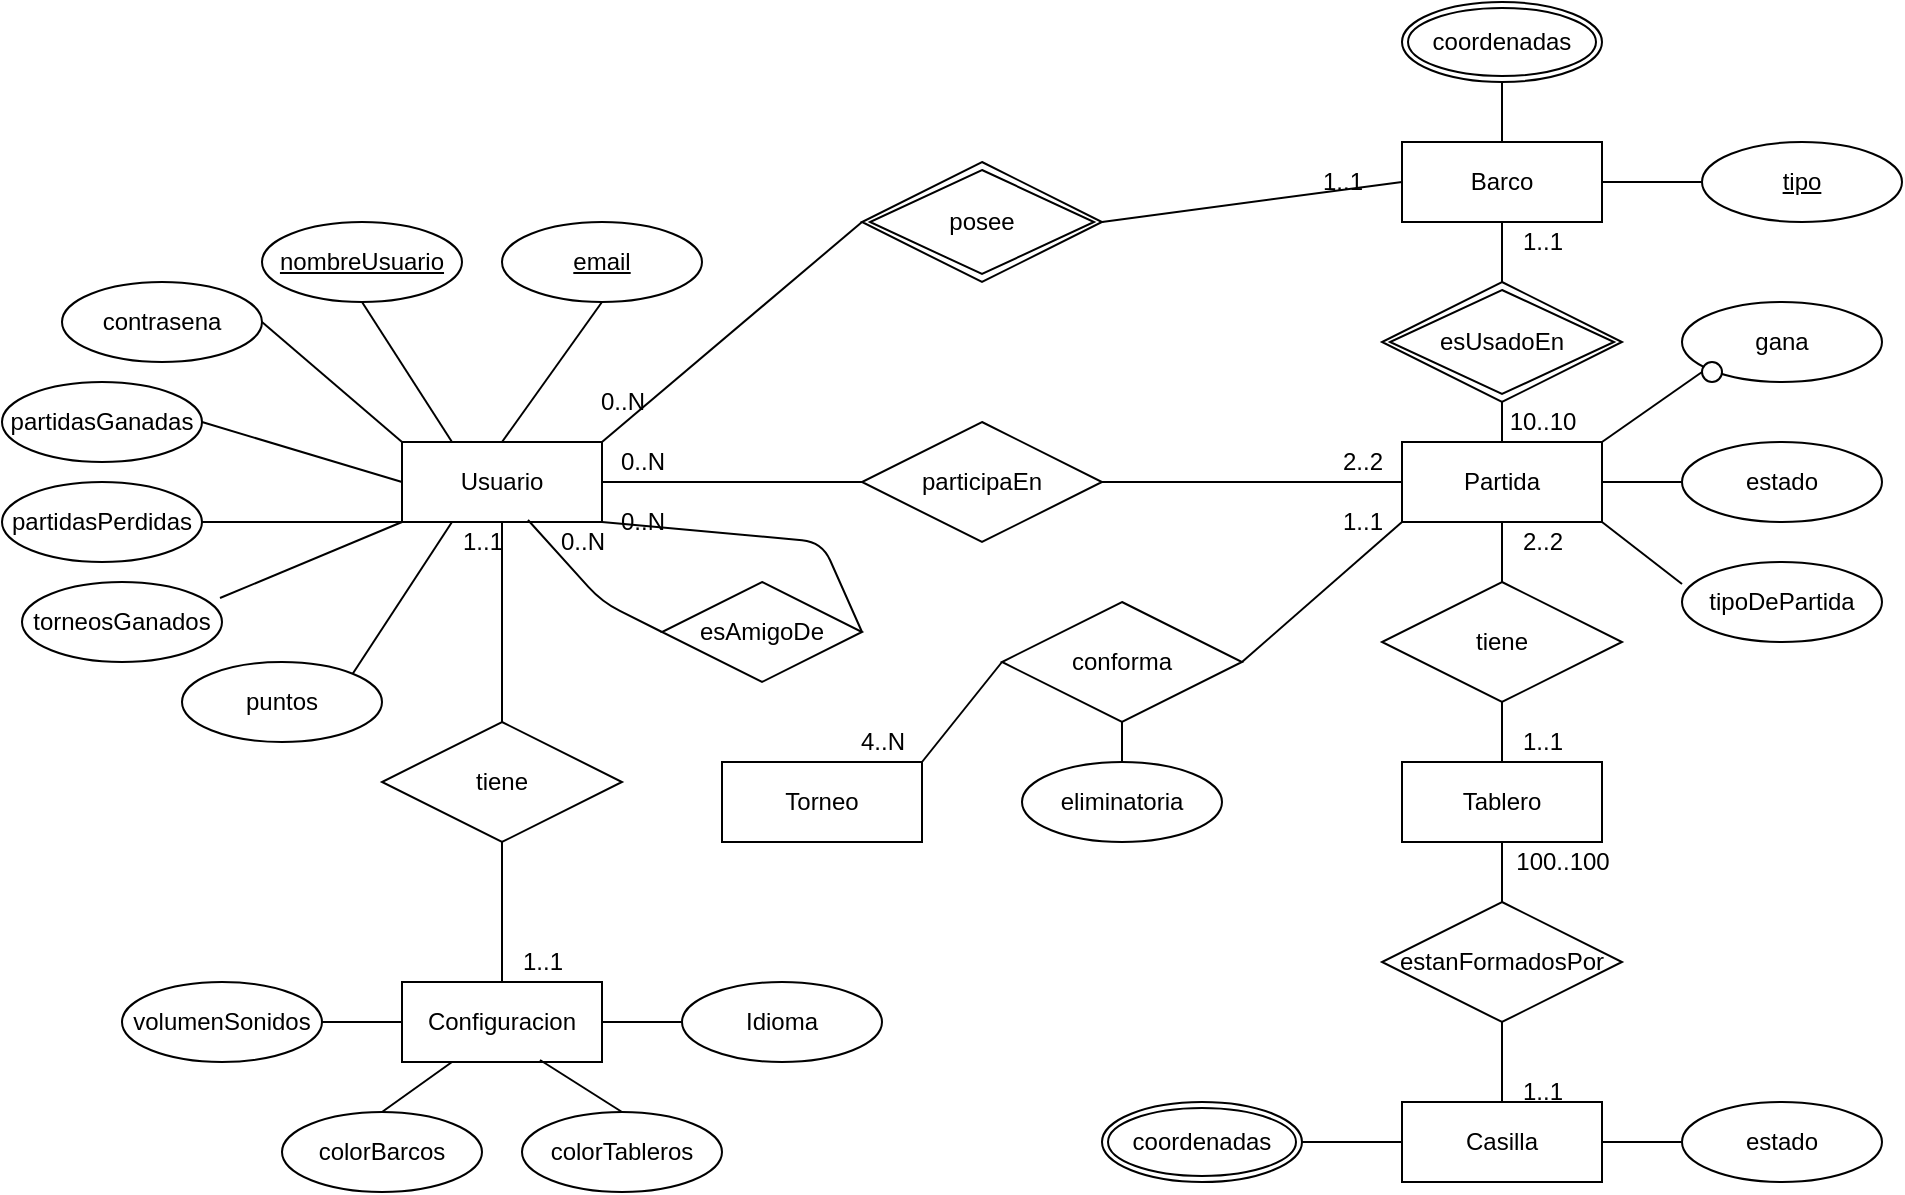 <mxfile version="14.5.4" type="google"><diagram id="XSsufIvcQU31pY1vZxGx" name="Page-1"><mxGraphModel dx="2177" dy="1973" grid="1" gridSize="10" guides="1" tooltips="1" connect="1" arrows="1" fold="1" page="1" pageScale="1" pageWidth="827" pageHeight="1169" math="0" shadow="0"><root><mxCell id="0"/><mxCell id="1" parent="0"/><mxCell id="L7bA6KsuTwxQdfNRV2Gz-2" value="Usuario" style="whiteSpace=wrap;html=1;align=center;" vertex="1" parent="1"><mxGeometry x="130" y="210" width="100" height="40" as="geometry"/></mxCell><mxCell id="L7bA6KsuTwxQdfNRV2Gz-3" value="Partida" style="whiteSpace=wrap;html=1;align=center;" vertex="1" parent="1"><mxGeometry x="630" y="210" width="100" height="40" as="geometry"/></mxCell><mxCell id="L7bA6KsuTwxQdfNRV2Gz-4" value="Tablero" style="whiteSpace=wrap;html=1;align=center;" vertex="1" parent="1"><mxGeometry x="630" y="370" width="100" height="40" as="geometry"/></mxCell><mxCell id="L7bA6KsuTwxQdfNRV2Gz-5" value="Barco" style="whiteSpace=wrap;html=1;align=center;" vertex="1" parent="1"><mxGeometry x="630" y="60" width="100" height="40" as="geometry"/></mxCell><mxCell id="L7bA6KsuTwxQdfNRV2Gz-6" value="&lt;u&gt;nombreUsuario&lt;/u&gt;" style="ellipse;whiteSpace=wrap;html=1;align=center;" vertex="1" parent="1"><mxGeometry x="60" y="100" width="100" height="40" as="geometry"/></mxCell><mxCell id="L7bA6KsuTwxQdfNRV2Gz-7" value="&lt;u&gt;email&lt;/u&gt;" style="ellipse;whiteSpace=wrap;html=1;align=center;" vertex="1" parent="1"><mxGeometry x="180" y="100" width="100" height="40" as="geometry"/></mxCell><mxCell id="L7bA6KsuTwxQdfNRV2Gz-8" value="contrasena" style="ellipse;whiteSpace=wrap;html=1;align=center;" vertex="1" parent="1"><mxGeometry x="-40" y="130" width="100" height="40" as="geometry"/></mxCell><mxCell id="L7bA6KsuTwxQdfNRV2Gz-9" value="partidasGanadas" style="ellipse;whiteSpace=wrap;html=1;align=center;" vertex="1" parent="1"><mxGeometry x="-70" y="180" width="100" height="40" as="geometry"/></mxCell><mxCell id="L7bA6KsuTwxQdfNRV2Gz-10" value="partidasPerdidas" style="ellipse;whiteSpace=wrap;html=1;align=center;" vertex="1" parent="1"><mxGeometry x="-70" y="230" width="100" height="40" as="geometry"/></mxCell><mxCell id="L7bA6KsuTwxQdfNRV2Gz-11" value="puntos" style="ellipse;whiteSpace=wrap;html=1;align=center;" vertex="1" parent="1"><mxGeometry x="20" y="320" width="100" height="40" as="geometry"/></mxCell><mxCell id="L7bA6KsuTwxQdfNRV2Gz-12" value="Torneo" style="whiteSpace=wrap;html=1;align=center;" vertex="1" parent="1"><mxGeometry x="290" y="370" width="100" height="40" as="geometry"/></mxCell><mxCell id="L7bA6KsuTwxQdfNRV2Gz-13" value="conforma" style="shape=rhombus;perimeter=rhombusPerimeter;whiteSpace=wrap;html=1;align=center;" vertex="1" parent="1"><mxGeometry x="430" y="290" width="120" height="60" as="geometry"/></mxCell><mxCell id="L7bA6KsuTwxQdfNRV2Gz-14" value="eliminatoria" style="ellipse;whiteSpace=wrap;html=1;align=center;" vertex="1" parent="1"><mxGeometry x="440" y="370" width="100" height="40" as="geometry"/></mxCell><mxCell id="L7bA6KsuTwxQdfNRV2Gz-15" value="esAmigoDe" style="shape=rhombus;perimeter=rhombusPerimeter;whiteSpace=wrap;html=1;align=center;" vertex="1" parent="1"><mxGeometry x="260" y="280" width="100" height="50" as="geometry"/></mxCell><mxCell id="L7bA6KsuTwxQdfNRV2Gz-16" value="Casilla" style="whiteSpace=wrap;html=1;align=center;" vertex="1" parent="1"><mxGeometry x="630" y="540" width="100" height="40" as="geometry"/></mxCell><mxCell id="L7bA6KsuTwxQdfNRV2Gz-17" value="participaEn" style="shape=rhombus;perimeter=rhombusPerimeter;whiteSpace=wrap;html=1;align=center;" vertex="1" parent="1"><mxGeometry x="360" y="200" width="120" height="60" as="geometry"/></mxCell><mxCell id="L7bA6KsuTwxQdfNRV2Gz-19" value="esUsadoEn" style="shape=rhombus;double=1;perimeter=rhombusPerimeter;whiteSpace=wrap;html=1;align=center;" vertex="1" parent="1"><mxGeometry x="620" y="130" width="120" height="60" as="geometry"/></mxCell><mxCell id="L7bA6KsuTwxQdfNRV2Gz-20" value="posee" style="shape=rhombus;double=1;perimeter=rhombusPerimeter;whiteSpace=wrap;html=1;align=center;" vertex="1" parent="1"><mxGeometry x="360" y="70" width="120" height="60" as="geometry"/></mxCell><mxCell id="L7bA6KsuTwxQdfNRV2Gz-22" value="estado" style="ellipse;whiteSpace=wrap;html=1;align=center;" vertex="1" parent="1"><mxGeometry x="770" y="210" width="100" height="40" as="geometry"/></mxCell><mxCell id="L7bA6KsuTwxQdfNRV2Gz-23" value="Configuracion" style="whiteSpace=wrap;html=1;align=center;" vertex="1" parent="1"><mxGeometry x="130" y="480" width="100" height="40" as="geometry"/></mxCell><mxCell id="L7bA6KsuTwxQdfNRV2Gz-24" value="tiene" style="shape=rhombus;perimeter=rhombusPerimeter;whiteSpace=wrap;html=1;align=center;" vertex="1" parent="1"><mxGeometry x="120" y="350" width="120" height="60" as="geometry"/></mxCell><mxCell id="L7bA6KsuTwxQdfNRV2Gz-25" value="colorBarcos" style="ellipse;whiteSpace=wrap;html=1;align=center;" vertex="1" parent="1"><mxGeometry x="70" y="545" width="100" height="40" as="geometry"/></mxCell><mxCell id="L7bA6KsuTwxQdfNRV2Gz-26" value="volumenSonidos" style="ellipse;whiteSpace=wrap;html=1;align=center;" vertex="1" parent="1"><mxGeometry x="-10" y="480" width="100" height="40" as="geometry"/></mxCell><mxCell id="L7bA6KsuTwxQdfNRV2Gz-27" value="colorTableros" style="ellipse;whiteSpace=wrap;html=1;align=center;" vertex="1" parent="1"><mxGeometry x="190" y="545" width="100" height="40" as="geometry"/></mxCell><mxCell id="L7bA6KsuTwxQdfNRV2Gz-28" value="Idioma" style="ellipse;whiteSpace=wrap;html=1;align=center;" vertex="1" parent="1"><mxGeometry x="270" y="480" width="100" height="40" as="geometry"/></mxCell><mxCell id="L7bA6KsuTwxQdfNRV2Gz-29" value="tiene" style="shape=rhombus;perimeter=rhombusPerimeter;whiteSpace=wrap;html=1;align=center;" vertex="1" parent="1"><mxGeometry x="620" y="280" width="120" height="60" as="geometry"/></mxCell><mxCell id="L7bA6KsuTwxQdfNRV2Gz-30" value="estanFormadosPor" style="shape=rhombus;perimeter=rhombusPerimeter;whiteSpace=wrap;html=1;align=center;" vertex="1" parent="1"><mxGeometry x="620" y="440" width="120" height="60" as="geometry"/></mxCell><mxCell id="L7bA6KsuTwxQdfNRV2Gz-31" value="" style="endArrow=none;html=1;exitX=1;exitY=0;exitDx=0;exitDy=0;entryX=0.25;entryY=1;entryDx=0;entryDy=0;" edge="1" parent="1" source="L7bA6KsuTwxQdfNRV2Gz-11" target="L7bA6KsuTwxQdfNRV2Gz-2"><mxGeometry width="50" height="50" relative="1" as="geometry"><mxPoint x="390" y="440" as="sourcePoint"/><mxPoint x="440" y="390" as="targetPoint"/></mxGeometry></mxCell><mxCell id="L7bA6KsuTwxQdfNRV2Gz-32" value="" style="endArrow=none;html=1;exitX=1;exitY=0.5;exitDx=0;exitDy=0;entryX=0;entryY=1;entryDx=0;entryDy=0;" edge="1" parent="1" source="L7bA6KsuTwxQdfNRV2Gz-10" target="L7bA6KsuTwxQdfNRV2Gz-2"><mxGeometry width="50" height="50" relative="1" as="geometry"><mxPoint x="115.355" y="335.858" as="sourcePoint"/><mxPoint x="165" y="260" as="targetPoint"/></mxGeometry></mxCell><mxCell id="L7bA6KsuTwxQdfNRV2Gz-33" value="" style="endArrow=none;html=1;exitX=1;exitY=0.5;exitDx=0;exitDy=0;entryX=0;entryY=0.5;entryDx=0;entryDy=0;" edge="1" parent="1" source="L7bA6KsuTwxQdfNRV2Gz-9" target="L7bA6KsuTwxQdfNRV2Gz-2"><mxGeometry width="50" height="50" relative="1" as="geometry"><mxPoint x="100" y="295" as="sourcePoint"/><mxPoint x="140" y="260" as="targetPoint"/></mxGeometry></mxCell><mxCell id="L7bA6KsuTwxQdfNRV2Gz-34" value="" style="endArrow=none;html=1;exitX=1;exitY=0.5;exitDx=0;exitDy=0;entryX=0;entryY=0;entryDx=0;entryDy=0;" edge="1" parent="1" source="L7bA6KsuTwxQdfNRV2Gz-8" target="L7bA6KsuTwxQdfNRV2Gz-2"><mxGeometry width="50" height="50" relative="1" as="geometry"><mxPoint x="100" y="240" as="sourcePoint"/><mxPoint x="140" y="240" as="targetPoint"/></mxGeometry></mxCell><mxCell id="L7bA6KsuTwxQdfNRV2Gz-35" value="" style="endArrow=none;html=1;exitX=0.5;exitY=1;exitDx=0;exitDy=0;entryX=0.25;entryY=0;entryDx=0;entryDy=0;" edge="1" parent="1" source="L7bA6KsuTwxQdfNRV2Gz-6" target="L7bA6KsuTwxQdfNRV2Gz-2"><mxGeometry width="50" height="50" relative="1" as="geometry"><mxPoint x="100" y="180" as="sourcePoint"/><mxPoint x="140" y="220" as="targetPoint"/></mxGeometry></mxCell><mxCell id="L7bA6KsuTwxQdfNRV2Gz-36" value="" style="endArrow=none;html=1;exitX=0.5;exitY=1;exitDx=0;exitDy=0;entryX=0.5;entryY=0;entryDx=0;entryDy=0;" edge="1" parent="1" source="L7bA6KsuTwxQdfNRV2Gz-7" target="L7bA6KsuTwxQdfNRV2Gz-2"><mxGeometry width="50" height="50" relative="1" as="geometry"><mxPoint x="120" y="150" as="sourcePoint"/><mxPoint x="165" y="220" as="targetPoint"/></mxGeometry></mxCell><mxCell id="L7bA6KsuTwxQdfNRV2Gz-37" value="" style="endArrow=none;html=1;exitX=0;exitY=0.5;exitDx=0;exitDy=0;entryX=1;entryY=0;entryDx=0;entryDy=0;" edge="1" parent="1" source="L7bA6KsuTwxQdfNRV2Gz-20" target="L7bA6KsuTwxQdfNRV2Gz-2"><mxGeometry width="50" height="50" relative="1" as="geometry"><mxPoint x="240" y="150" as="sourcePoint"/><mxPoint x="190" y="220" as="targetPoint"/></mxGeometry></mxCell><mxCell id="L7bA6KsuTwxQdfNRV2Gz-38" value="" style="endArrow=none;html=1;exitX=0;exitY=0.5;exitDx=0;exitDy=0;entryX=1;entryY=0.5;entryDx=0;entryDy=0;" edge="1" parent="1" source="L7bA6KsuTwxQdfNRV2Gz-5" target="L7bA6KsuTwxQdfNRV2Gz-20"><mxGeometry width="50" height="50" relative="1" as="geometry"><mxPoint x="370" y="160" as="sourcePoint"/><mxPoint x="320" y="210" as="targetPoint"/></mxGeometry></mxCell><mxCell id="L7bA6KsuTwxQdfNRV2Gz-39" value="" style="endArrow=none;html=1;exitX=0;exitY=0.5;exitDx=0;exitDy=0;entryX=1;entryY=0.5;entryDx=0;entryDy=0;" edge="1" parent="1" source="L7bA6KsuTwxQdfNRV2Gz-17" target="L7bA6KsuTwxQdfNRV2Gz-2"><mxGeometry width="50" height="50" relative="1" as="geometry"><mxPoint x="640" y="90" as="sourcePoint"/><mxPoint x="490" y="160" as="targetPoint"/></mxGeometry></mxCell><mxCell id="L7bA6KsuTwxQdfNRV2Gz-40" value="" style="endArrow=none;html=1;exitX=0;exitY=0.5;exitDx=0;exitDy=0;entryX=1;entryY=0.5;entryDx=0;entryDy=0;" edge="1" parent="1" source="L7bA6KsuTwxQdfNRV2Gz-3" target="L7bA6KsuTwxQdfNRV2Gz-17"><mxGeometry width="50" height="50" relative="1" as="geometry"><mxPoint x="370" y="240" as="sourcePoint"/><mxPoint x="240" y="240" as="targetPoint"/></mxGeometry></mxCell><mxCell id="L7bA6KsuTwxQdfNRV2Gz-41" value="" style="endArrow=none;html=1;exitX=0.5;exitY=0;exitDx=0;exitDy=0;entryX=0.5;entryY=1;entryDx=0;entryDy=0;" edge="1" parent="1" source="L7bA6KsuTwxQdfNRV2Gz-3" target="L7bA6KsuTwxQdfNRV2Gz-19"><mxGeometry width="50" height="50" relative="1" as="geometry"><mxPoint x="640" y="240" as="sourcePoint"/><mxPoint x="490" y="240" as="targetPoint"/></mxGeometry></mxCell><mxCell id="L7bA6KsuTwxQdfNRV2Gz-42" value="" style="endArrow=none;html=1;exitX=0.5;exitY=0;exitDx=0;exitDy=0;entryX=0.5;entryY=1;entryDx=0;entryDy=0;" edge="1" parent="1" source="L7bA6KsuTwxQdfNRV2Gz-19" target="L7bA6KsuTwxQdfNRV2Gz-5"><mxGeometry width="50" height="50" relative="1" as="geometry"><mxPoint x="690" y="220" as="sourcePoint"/><mxPoint x="690" y="200" as="targetPoint"/></mxGeometry></mxCell><mxCell id="L7bA6KsuTwxQdfNRV2Gz-43" value="" style="endArrow=none;html=1;exitX=0.5;exitY=1;exitDx=0;exitDy=0;entryX=0.5;entryY=0;entryDx=0;entryDy=0;" edge="1" parent="1" source="L7bA6KsuTwxQdfNRV2Gz-3" target="L7bA6KsuTwxQdfNRV2Gz-29"><mxGeometry width="50" height="50" relative="1" as="geometry"><mxPoint x="690" y="140" as="sourcePoint"/><mxPoint x="690" y="110" as="targetPoint"/></mxGeometry></mxCell><mxCell id="L7bA6KsuTwxQdfNRV2Gz-44" value="estado" style="ellipse;whiteSpace=wrap;html=1;align=center;" vertex="1" parent="1"><mxGeometry x="770" y="540" width="100" height="40" as="geometry"/></mxCell><mxCell id="L7bA6KsuTwxQdfNRV2Gz-46" value="" style="endArrow=none;html=1;exitX=0.5;exitY=0;exitDx=0;exitDy=0;" edge="1" parent="1" source="L7bA6KsuTwxQdfNRV2Gz-4"><mxGeometry width="50" height="50" relative="1" as="geometry"><mxPoint x="690" y="140" as="sourcePoint"/><mxPoint x="680" y="340" as="targetPoint"/></mxGeometry></mxCell><mxCell id="L7bA6KsuTwxQdfNRV2Gz-47" value="" style="endArrow=none;html=1;exitX=0.5;exitY=0;exitDx=0;exitDy=0;entryX=0.5;entryY=1;entryDx=0;entryDy=0;" edge="1" parent="1" source="L7bA6KsuTwxQdfNRV2Gz-30" target="L7bA6KsuTwxQdfNRV2Gz-4"><mxGeometry width="50" height="50" relative="1" as="geometry"><mxPoint x="690" y="380" as="sourcePoint"/><mxPoint x="690" y="350" as="targetPoint"/></mxGeometry></mxCell><mxCell id="L7bA6KsuTwxQdfNRV2Gz-48" value="" style="endArrow=none;html=1;exitX=0.5;exitY=0;exitDx=0;exitDy=0;entryX=0.5;entryY=1;entryDx=0;entryDy=0;" edge="1" parent="1" source="L7bA6KsuTwxQdfNRV2Gz-16" target="L7bA6KsuTwxQdfNRV2Gz-30"><mxGeometry width="50" height="50" relative="1" as="geometry"><mxPoint x="690" y="450" as="sourcePoint"/><mxPoint x="690" y="420" as="targetPoint"/></mxGeometry></mxCell><mxCell id="L7bA6KsuTwxQdfNRV2Gz-49" value="" style="endArrow=none;html=1;exitX=0;exitY=0.5;exitDx=0;exitDy=0;entryX=1;entryY=0.5;entryDx=0;entryDy=0;" edge="1" parent="1" source="L7bA6KsuTwxQdfNRV2Gz-44" target="L7bA6KsuTwxQdfNRV2Gz-16"><mxGeometry width="50" height="50" relative="1" as="geometry"><mxPoint x="690" y="550" as="sourcePoint"/><mxPoint x="690" y="510" as="targetPoint"/></mxGeometry></mxCell><mxCell id="L7bA6KsuTwxQdfNRV2Gz-50" value="" style="endArrow=none;html=1;exitX=1;exitY=0.5;exitDx=0;exitDy=0;entryX=0;entryY=1;entryDx=0;entryDy=0;" edge="1" parent="1" source="L7bA6KsuTwxQdfNRV2Gz-13" target="L7bA6KsuTwxQdfNRV2Gz-3"><mxGeometry width="50" height="50" relative="1" as="geometry"><mxPoint x="790" y="570" as="sourcePoint"/><mxPoint x="740" y="570" as="targetPoint"/></mxGeometry></mxCell><mxCell id="L7bA6KsuTwxQdfNRV2Gz-51" value="" style="endArrow=none;html=1;exitX=1;exitY=0;exitDx=0;exitDy=0;entryX=0;entryY=0.5;entryDx=0;entryDy=0;" edge="1" parent="1" source="L7bA6KsuTwxQdfNRV2Gz-12" target="L7bA6KsuTwxQdfNRV2Gz-13"><mxGeometry width="50" height="50" relative="1" as="geometry"><mxPoint x="560" y="330" as="sourcePoint"/><mxPoint x="640" y="260" as="targetPoint"/></mxGeometry></mxCell><mxCell id="L7bA6KsuTwxQdfNRV2Gz-52" value="" style="endArrow=none;html=1;exitX=0.5;exitY=0;exitDx=0;exitDy=0;entryX=0.5;entryY=1;entryDx=0;entryDy=0;" edge="1" parent="1" source="L7bA6KsuTwxQdfNRV2Gz-14" target="L7bA6KsuTwxQdfNRV2Gz-13"><mxGeometry width="50" height="50" relative="1" as="geometry"><mxPoint x="360" y="380" as="sourcePoint"/><mxPoint x="440" y="330" as="targetPoint"/></mxGeometry></mxCell><mxCell id="L7bA6KsuTwxQdfNRV2Gz-54" value="" style="endArrow=none;html=1;exitX=1;exitY=0.5;exitDx=0;exitDy=0;entryX=0;entryY=0.5;entryDx=0;entryDy=0;" edge="1" parent="1" source="L7bA6KsuTwxQdfNRV2Gz-26" target="L7bA6KsuTwxQdfNRV2Gz-23"><mxGeometry width="50" height="50" relative="1" as="geometry"><mxPoint x="240" y="490" as="sourcePoint"/><mxPoint x="310" y="420" as="targetPoint"/></mxGeometry></mxCell><mxCell id="L7bA6KsuTwxQdfNRV2Gz-55" value="" style="endArrow=none;html=1;exitX=0;exitY=0.5;exitDx=0;exitDy=0;entryX=1;entryY=0.5;entryDx=0;entryDy=0;" edge="1" parent="1" source="L7bA6KsuTwxQdfNRV2Gz-28" target="L7bA6KsuTwxQdfNRV2Gz-23"><mxGeometry width="50" height="50" relative="1" as="geometry"><mxPoint x="110" y="520" as="sourcePoint"/><mxPoint x="140" y="510" as="targetPoint"/></mxGeometry></mxCell><mxCell id="L7bA6KsuTwxQdfNRV2Gz-56" value="" style="endArrow=none;html=1;exitX=0.5;exitY=0;exitDx=0;exitDy=0;entryX=0.25;entryY=1;entryDx=0;entryDy=0;" edge="1" parent="1" source="L7bA6KsuTwxQdfNRV2Gz-25" target="L7bA6KsuTwxQdfNRV2Gz-23"><mxGeometry width="50" height="50" relative="1" as="geometry"><mxPoint x="100" y="510" as="sourcePoint"/><mxPoint x="140" y="510" as="targetPoint"/></mxGeometry></mxCell><mxCell id="L7bA6KsuTwxQdfNRV2Gz-57" value="" style="endArrow=none;html=1;exitX=0.5;exitY=0;exitDx=0;exitDy=0;entryX=0.69;entryY=0.975;entryDx=0;entryDy=0;entryPerimeter=0;" edge="1" parent="1" source="L7bA6KsuTwxQdfNRV2Gz-27" target="L7bA6KsuTwxQdfNRV2Gz-23"><mxGeometry width="50" height="50" relative="1" as="geometry"><mxPoint x="130" y="555" as="sourcePoint"/><mxPoint x="165" y="530" as="targetPoint"/></mxGeometry></mxCell><mxCell id="L7bA6KsuTwxQdfNRV2Gz-58" value="&lt;u&gt;tipo&lt;/u&gt;" style="ellipse;whiteSpace=wrap;html=1;align=center;" vertex="1" parent="1"><mxGeometry x="780" y="60" width="100" height="40" as="geometry"/></mxCell><mxCell id="L7bA6KsuTwxQdfNRV2Gz-60" value="coordenadas" style="ellipse;shape=doubleEllipse;margin=3;whiteSpace=wrap;html=1;align=center;" vertex="1" parent="1"><mxGeometry x="630" y="-10" width="100" height="40" as="geometry"/></mxCell><mxCell id="L7bA6KsuTwxQdfNRV2Gz-61" value="" style="endArrow=none;html=1;exitX=0.5;exitY=0;exitDx=0;exitDy=0;entryX=0.5;entryY=1;entryDx=0;entryDy=0;" edge="1" parent="1" source="L7bA6KsuTwxQdfNRV2Gz-5" target="L7bA6KsuTwxQdfNRV2Gz-60"><mxGeometry width="50" height="50" relative="1" as="geometry"><mxPoint x="690" y="140" as="sourcePoint"/><mxPoint x="690" y="110" as="targetPoint"/></mxGeometry></mxCell><mxCell id="L7bA6KsuTwxQdfNRV2Gz-62" value="" style="endArrow=none;html=1;exitX=1;exitY=0.5;exitDx=0;exitDy=0;entryX=0;entryY=0.5;entryDx=0;entryDy=0;" edge="1" parent="1" source="L7bA6KsuTwxQdfNRV2Gz-5" target="L7bA6KsuTwxQdfNRV2Gz-58"><mxGeometry width="50" height="50" relative="1" as="geometry"><mxPoint x="690" y="70" as="sourcePoint"/><mxPoint x="690" y="40" as="targetPoint"/></mxGeometry></mxCell><mxCell id="L7bA6KsuTwxQdfNRV2Gz-64" value="" style="endArrow=none;html=1;exitX=0.5;exitY=0;exitDx=0;exitDy=0;entryX=0.5;entryY=1;entryDx=0;entryDy=0;" edge="1" parent="1" source="L7bA6KsuTwxQdfNRV2Gz-24" target="L7bA6KsuTwxQdfNRV2Gz-2"><mxGeometry width="50" height="50" relative="1" as="geometry"><mxPoint x="115.355" y="335.858" as="sourcePoint"/><mxPoint x="165" y="260" as="targetPoint"/></mxGeometry></mxCell><mxCell id="L7bA6KsuTwxQdfNRV2Gz-65" value="" style="endArrow=none;html=1;exitX=0.5;exitY=0;exitDx=0;exitDy=0;entryX=0.5;entryY=1;entryDx=0;entryDy=0;" edge="1" parent="1" source="L7bA6KsuTwxQdfNRV2Gz-23" target="L7bA6KsuTwxQdfNRV2Gz-24"><mxGeometry width="50" height="50" relative="1" as="geometry"><mxPoint x="190" y="360" as="sourcePoint"/><mxPoint x="190" y="260" as="targetPoint"/></mxGeometry></mxCell><mxCell id="L7bA6KsuTwxQdfNRV2Gz-66" value="0..N" style="text;html=1;align=center;verticalAlign=middle;resizable=0;points=[];autosize=1;" vertex="1" parent="1"><mxGeometry x="230" y="210" width="40" height="20" as="geometry"/></mxCell><mxCell id="L7bA6KsuTwxQdfNRV2Gz-67" value="2..2" style="text;html=1;align=center;verticalAlign=middle;resizable=0;points=[];autosize=1;" vertex="1" parent="1"><mxGeometry x="590" y="210" width="40" height="20" as="geometry"/></mxCell><mxCell id="L7bA6KsuTwxQdfNRV2Gz-68" value="0..N" style="text;html=1;align=center;verticalAlign=middle;resizable=0;points=[];autosize=1;" vertex="1" parent="1"><mxGeometry x="220" y="180" width="40" height="20" as="geometry"/></mxCell><mxCell id="L7bA6KsuTwxQdfNRV2Gz-69" value="1..1" style="text;html=1;align=center;verticalAlign=middle;resizable=0;points=[];autosize=1;" vertex="1" parent="1"><mxGeometry x="580" y="70" width="40" height="20" as="geometry"/></mxCell><mxCell id="L7bA6KsuTwxQdfNRV2Gz-70" value="1..1" style="text;html=1;align=center;verticalAlign=middle;resizable=0;points=[];autosize=1;" vertex="1" parent="1"><mxGeometry x="680" y="100" width="40" height="20" as="geometry"/></mxCell><mxCell id="L7bA6KsuTwxQdfNRV2Gz-71" value="10..10" style="text;html=1;align=center;verticalAlign=middle;resizable=0;points=[];autosize=1;" vertex="1" parent="1"><mxGeometry x="675" y="190" width="50" height="20" as="geometry"/></mxCell><mxCell id="L7bA6KsuTwxQdfNRV2Gz-73" value="2..2" style="text;html=1;align=center;verticalAlign=middle;resizable=0;points=[];autosize=1;" vertex="1" parent="1"><mxGeometry x="680" y="250" width="40" height="20" as="geometry"/></mxCell><mxCell id="L7bA6KsuTwxQdfNRV2Gz-74" value="1..1" style="text;html=1;align=center;verticalAlign=middle;resizable=0;points=[];autosize=1;" vertex="1" parent="1"><mxGeometry x="680" y="350" width="40" height="20" as="geometry"/></mxCell><mxCell id="L7bA6KsuTwxQdfNRV2Gz-75" value="100..100" style="text;html=1;align=center;verticalAlign=middle;resizable=0;points=[];autosize=1;" vertex="1" parent="1"><mxGeometry x="680" y="410" width="60" height="20" as="geometry"/></mxCell><mxCell id="L7bA6KsuTwxQdfNRV2Gz-77" value="coordenadas" style="ellipse;shape=doubleEllipse;margin=3;whiteSpace=wrap;html=1;align=center;" vertex="1" parent="1"><mxGeometry x="480" y="540" width="100" height="40" as="geometry"/></mxCell><mxCell id="L7bA6KsuTwxQdfNRV2Gz-79" value="" style="endArrow=none;html=1;exitX=0;exitY=0.5;exitDx=0;exitDy=0;entryX=1;entryY=0.5;entryDx=0;entryDy=0;" edge="1" parent="1" source="L7bA6KsuTwxQdfNRV2Gz-16" target="L7bA6KsuTwxQdfNRV2Gz-77"><mxGeometry width="50" height="50" relative="1" as="geometry"><mxPoint x="780" y="570" as="sourcePoint"/><mxPoint x="740" y="570" as="targetPoint"/></mxGeometry></mxCell><mxCell id="L7bA6KsuTwxQdfNRV2Gz-80" value="1..1" style="text;html=1;align=center;verticalAlign=middle;resizable=0;points=[];autosize=1;" vertex="1" parent="1"><mxGeometry x="680" y="525" width="40" height="20" as="geometry"/></mxCell><mxCell id="L7bA6KsuTwxQdfNRV2Gz-81" value="4..N" style="text;html=1;align=center;verticalAlign=middle;resizable=0;points=[];autosize=1;" vertex="1" parent="1"><mxGeometry x="350" y="350" width="40" height="20" as="geometry"/></mxCell><mxCell id="L7bA6KsuTwxQdfNRV2Gz-82" value="1..1" style="text;html=1;align=center;verticalAlign=middle;resizable=0;points=[];autosize=1;" vertex="1" parent="1"><mxGeometry x="590" y="240" width="40" height="20" as="geometry"/></mxCell><mxCell id="L7bA6KsuTwxQdfNRV2Gz-83" value="" style="endArrow=none;html=1;exitX=1;exitY=0.5;exitDx=0;exitDy=0;entryX=0;entryY=0.5;entryDx=0;entryDy=0;" edge="1" parent="1" source="L7bA6KsuTwxQdfNRV2Gz-3" target="L7bA6KsuTwxQdfNRV2Gz-22"><mxGeometry width="50" height="50" relative="1" as="geometry"><mxPoint x="740" y="90" as="sourcePoint"/><mxPoint x="790" y="90" as="targetPoint"/></mxGeometry></mxCell><mxCell id="L7bA6KsuTwxQdfNRV2Gz-84" value="1..1" style="text;html=1;align=center;verticalAlign=middle;resizable=0;points=[];autosize=1;" vertex="1" parent="1"><mxGeometry x="150" y="250" width="40" height="20" as="geometry"/></mxCell><mxCell id="L7bA6KsuTwxQdfNRV2Gz-85" value="1..1" style="text;html=1;align=center;verticalAlign=middle;resizable=0;points=[];autosize=1;" vertex="1" parent="1"><mxGeometry x="180" y="460" width="40" height="20" as="geometry"/></mxCell><mxCell id="L7bA6KsuTwxQdfNRV2Gz-86" value="" style="endArrow=none;html=1;entryX=1.075;entryY=-0.05;entryDx=0;entryDy=0;entryPerimeter=0;exitX=0;exitY=0.5;exitDx=0;exitDy=0;" edge="1" parent="1" source="L7bA6KsuTwxQdfNRV2Gz-15" target="L7bA6KsuTwxQdfNRV2Gz-84"><mxGeometry width="50" height="50" relative="1" as="geometry"><mxPoint x="230" y="290" as="sourcePoint"/><mxPoint x="770" y="240" as="targetPoint"/><Array as="points"><mxPoint x="230" y="290"/></Array></mxGeometry></mxCell><mxCell id="L7bA6KsuTwxQdfNRV2Gz-87" value="" style="endArrow=none;html=1;exitX=1;exitY=0.5;exitDx=0;exitDy=0;entryX=1;entryY=1;entryDx=0;entryDy=0;" edge="1" parent="1" source="L7bA6KsuTwxQdfNRV2Gz-15" target="L7bA6KsuTwxQdfNRV2Gz-2"><mxGeometry width="50" height="50" relative="1" as="geometry"><mxPoint x="230" y="295" as="sourcePoint"/><mxPoint x="240" y="260" as="targetPoint"/><Array as="points"><mxPoint x="340" y="260"/></Array></mxGeometry></mxCell><mxCell id="L7bA6KsuTwxQdfNRV2Gz-88" value="0..N" style="text;html=1;align=center;verticalAlign=middle;resizable=0;points=[];autosize=1;" vertex="1" parent="1"><mxGeometry x="230" y="240" width="40" height="20" as="geometry"/></mxCell><mxCell id="L7bA6KsuTwxQdfNRV2Gz-89" value="0..N" style="text;html=1;align=center;verticalAlign=middle;resizable=0;points=[];autosize=1;" vertex="1" parent="1"><mxGeometry x="200" y="250" width="40" height="20" as="geometry"/></mxCell><mxCell id="L7bA6KsuTwxQdfNRV2Gz-90" value="gana" style="ellipse;whiteSpace=wrap;html=1;align=center;" vertex="1" parent="1"><mxGeometry x="770" y="140" width="100" height="40" as="geometry"/></mxCell><mxCell id="L7bA6KsuTwxQdfNRV2Gz-91" value="" style="ellipse;whiteSpace=wrap;html=1;" vertex="1" parent="1"><mxGeometry x="780" y="170" width="10" height="10" as="geometry"/></mxCell><mxCell id="L7bA6KsuTwxQdfNRV2Gz-92" value="" style="endArrow=none;html=1;entryX=0;entryY=0.5;entryDx=0;entryDy=0;exitX=1;exitY=0;exitDx=0;exitDy=0;entryPerimeter=0;" edge="1" parent="1" source="L7bA6KsuTwxQdfNRV2Gz-3" target="L7bA6KsuTwxQdfNRV2Gz-91"><mxGeometry width="50" height="50" relative="1" as="geometry"><mxPoint x="520" y="380" as="sourcePoint"/><mxPoint x="570" y="330" as="targetPoint"/></mxGeometry></mxCell><mxCell id="L7bA6KsuTwxQdfNRV2Gz-93" value="torneosGanados" style="ellipse;whiteSpace=wrap;html=1;align=center;" vertex="1" parent="1"><mxGeometry x="-60" y="280" width="100" height="40" as="geometry"/></mxCell><mxCell id="L7bA6KsuTwxQdfNRV2Gz-95" value="" style="endArrow=none;html=1;exitX=0.99;exitY=0.2;exitDx=0;exitDy=0;entryX=0;entryY=1;entryDx=0;entryDy=0;exitPerimeter=0;" edge="1" parent="1" source="L7bA6KsuTwxQdfNRV2Gz-93" target="L7bA6KsuTwxQdfNRV2Gz-2"><mxGeometry width="50" height="50" relative="1" as="geometry"><mxPoint x="40" y="260" as="sourcePoint"/><mxPoint x="140" y="260" as="targetPoint"/></mxGeometry></mxCell><mxCell id="L7bA6KsuTwxQdfNRV2Gz-96" value="tipoDePartida" style="ellipse;whiteSpace=wrap;html=1;align=center;" vertex="1" parent="1"><mxGeometry x="770" y="270" width="100" height="40" as="geometry"/></mxCell><mxCell id="L7bA6KsuTwxQdfNRV2Gz-97" value="" style="endArrow=none;html=1;exitX=1;exitY=1;exitDx=0;exitDy=0;entryX=0;entryY=0.275;entryDx=0;entryDy=0;entryPerimeter=0;" edge="1" parent="1" source="L7bA6KsuTwxQdfNRV2Gz-3" target="L7bA6KsuTwxQdfNRV2Gz-96"><mxGeometry width="50" height="50" relative="1" as="geometry"><mxPoint x="740" y="240" as="sourcePoint"/><mxPoint x="780" y="240" as="targetPoint"/></mxGeometry></mxCell></root></mxGraphModel></diagram></mxfile>